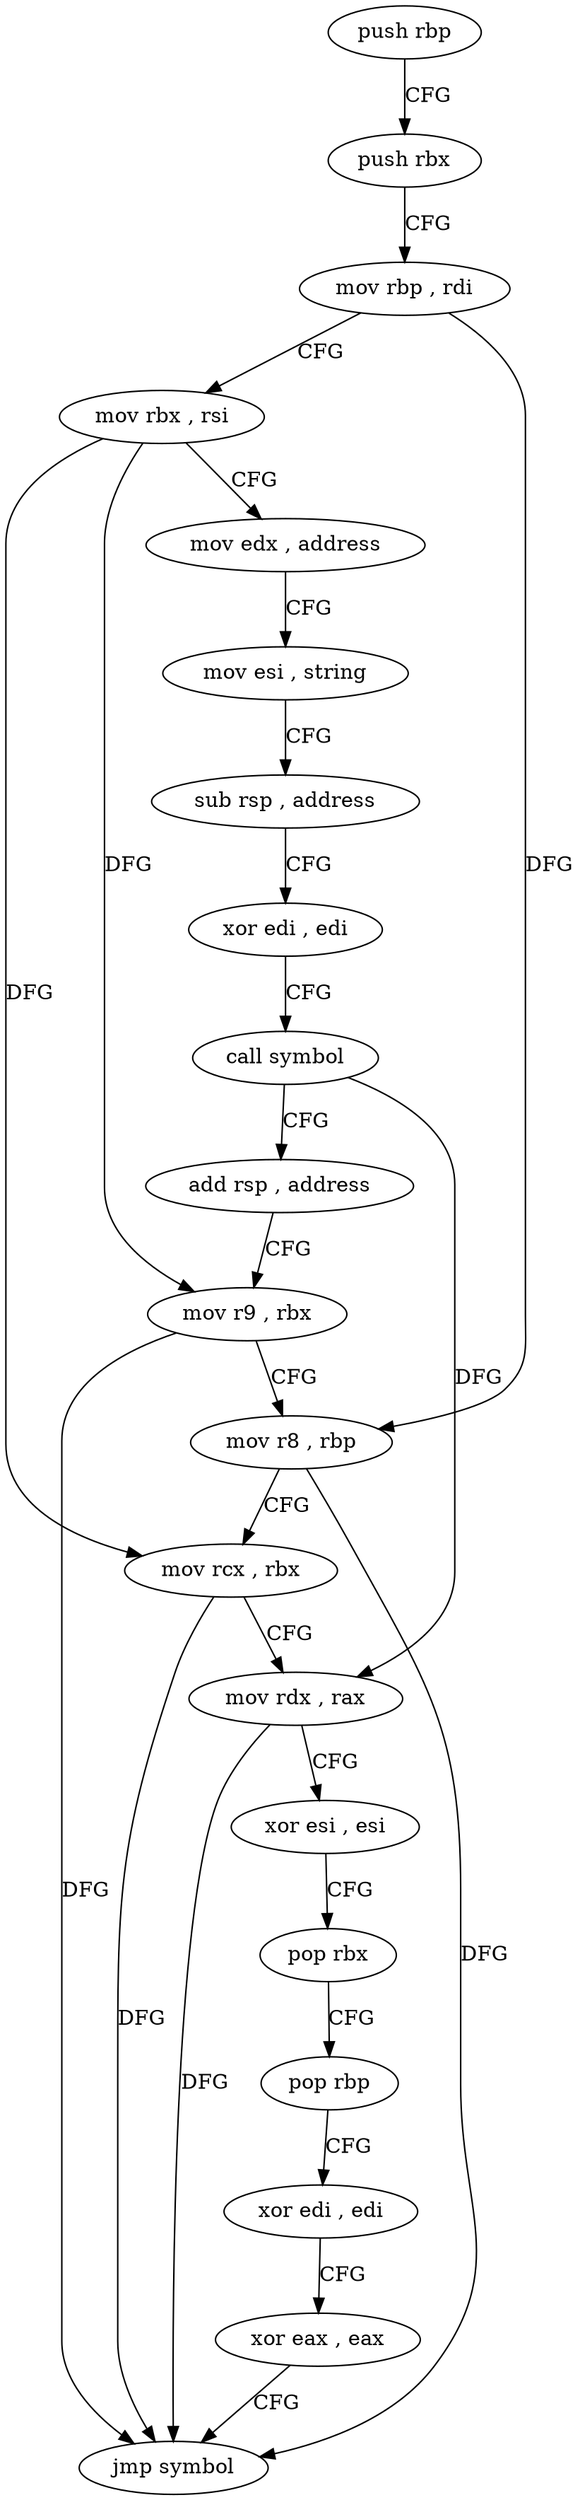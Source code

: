 digraph "func" {
"4206752" [label = "push rbp" ]
"4206753" [label = "push rbx" ]
"4206754" [label = "mov rbp , rdi" ]
"4206757" [label = "mov rbx , rsi" ]
"4206760" [label = "mov edx , address" ]
"4206765" [label = "mov esi , string" ]
"4206770" [label = "sub rsp , address" ]
"4206774" [label = "xor edi , edi" ]
"4206776" [label = "call symbol" ]
"4206781" [label = "add rsp , address" ]
"4206785" [label = "mov r9 , rbx" ]
"4206788" [label = "mov r8 , rbp" ]
"4206791" [label = "mov rcx , rbx" ]
"4206794" [label = "mov rdx , rax" ]
"4206797" [label = "xor esi , esi" ]
"4206799" [label = "pop rbx" ]
"4206800" [label = "pop rbp" ]
"4206801" [label = "xor edi , edi" ]
"4206803" [label = "xor eax , eax" ]
"4206805" [label = "jmp symbol" ]
"4206752" -> "4206753" [ label = "CFG" ]
"4206753" -> "4206754" [ label = "CFG" ]
"4206754" -> "4206757" [ label = "CFG" ]
"4206754" -> "4206788" [ label = "DFG" ]
"4206757" -> "4206760" [ label = "CFG" ]
"4206757" -> "4206785" [ label = "DFG" ]
"4206757" -> "4206791" [ label = "DFG" ]
"4206760" -> "4206765" [ label = "CFG" ]
"4206765" -> "4206770" [ label = "CFG" ]
"4206770" -> "4206774" [ label = "CFG" ]
"4206774" -> "4206776" [ label = "CFG" ]
"4206776" -> "4206781" [ label = "CFG" ]
"4206776" -> "4206794" [ label = "DFG" ]
"4206781" -> "4206785" [ label = "CFG" ]
"4206785" -> "4206788" [ label = "CFG" ]
"4206785" -> "4206805" [ label = "DFG" ]
"4206788" -> "4206791" [ label = "CFG" ]
"4206788" -> "4206805" [ label = "DFG" ]
"4206791" -> "4206794" [ label = "CFG" ]
"4206791" -> "4206805" [ label = "DFG" ]
"4206794" -> "4206797" [ label = "CFG" ]
"4206794" -> "4206805" [ label = "DFG" ]
"4206797" -> "4206799" [ label = "CFG" ]
"4206799" -> "4206800" [ label = "CFG" ]
"4206800" -> "4206801" [ label = "CFG" ]
"4206801" -> "4206803" [ label = "CFG" ]
"4206803" -> "4206805" [ label = "CFG" ]
}
